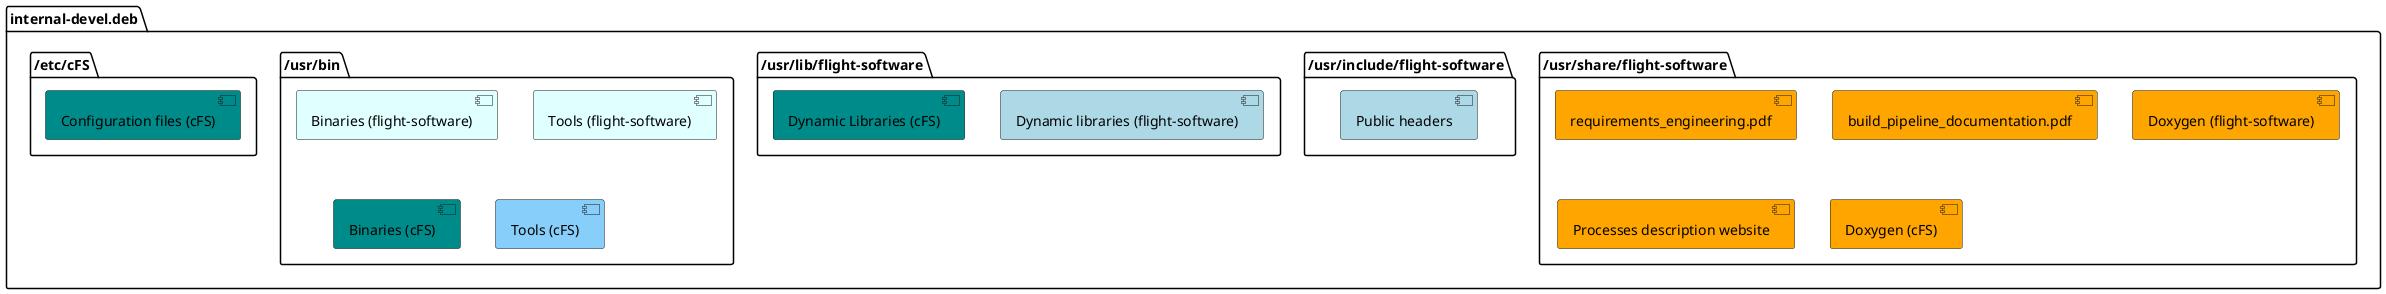 @startuml
package "internal-devel.deb" {
        folder "/usr/share/flight-software"  {
            [requirements_engineering.pdf] as DevReqEngDoc #Orange
            [build_pipeline_documentation.pdf] as DevBuildPipeDoc #Orange
            [Doxygen (flight-software)] as DevCodeDoxy #Orange
            [Processes description website] as DevProcessWeb #Orange
            [Doxygen (cFS)] as DevCFSIntegrationDoxy #Orange
        }
        folder "/usr/include/flight-software" {
            [Public headers] as DevPubHeaders #LightBlue
        }
        folder "/usr/lib/flight-software" {
            [Dynamic libraries (flight-software)] as DevDynLib #LightBlue
            [Dynamic Libraries (cFS)] as DevCFSDynLib #DarkCyan
        }
        folder "/usr/bin" {
            [Binaries (flight-software)] as DevBin #LightCyan
            [Tools (flight-software)]   as DevTools #LightCyan
            [Binaries (cFS)]    as DevCFSBin #DarkCyan
            [Tools (cFS)] as DevCFSTools #LightSkyBlue
        }
        folder "/etc/cFS" {
            [Configuration files (cFS)] as DevcFSConfFile #DarkCyan
        }
}

@enduml
